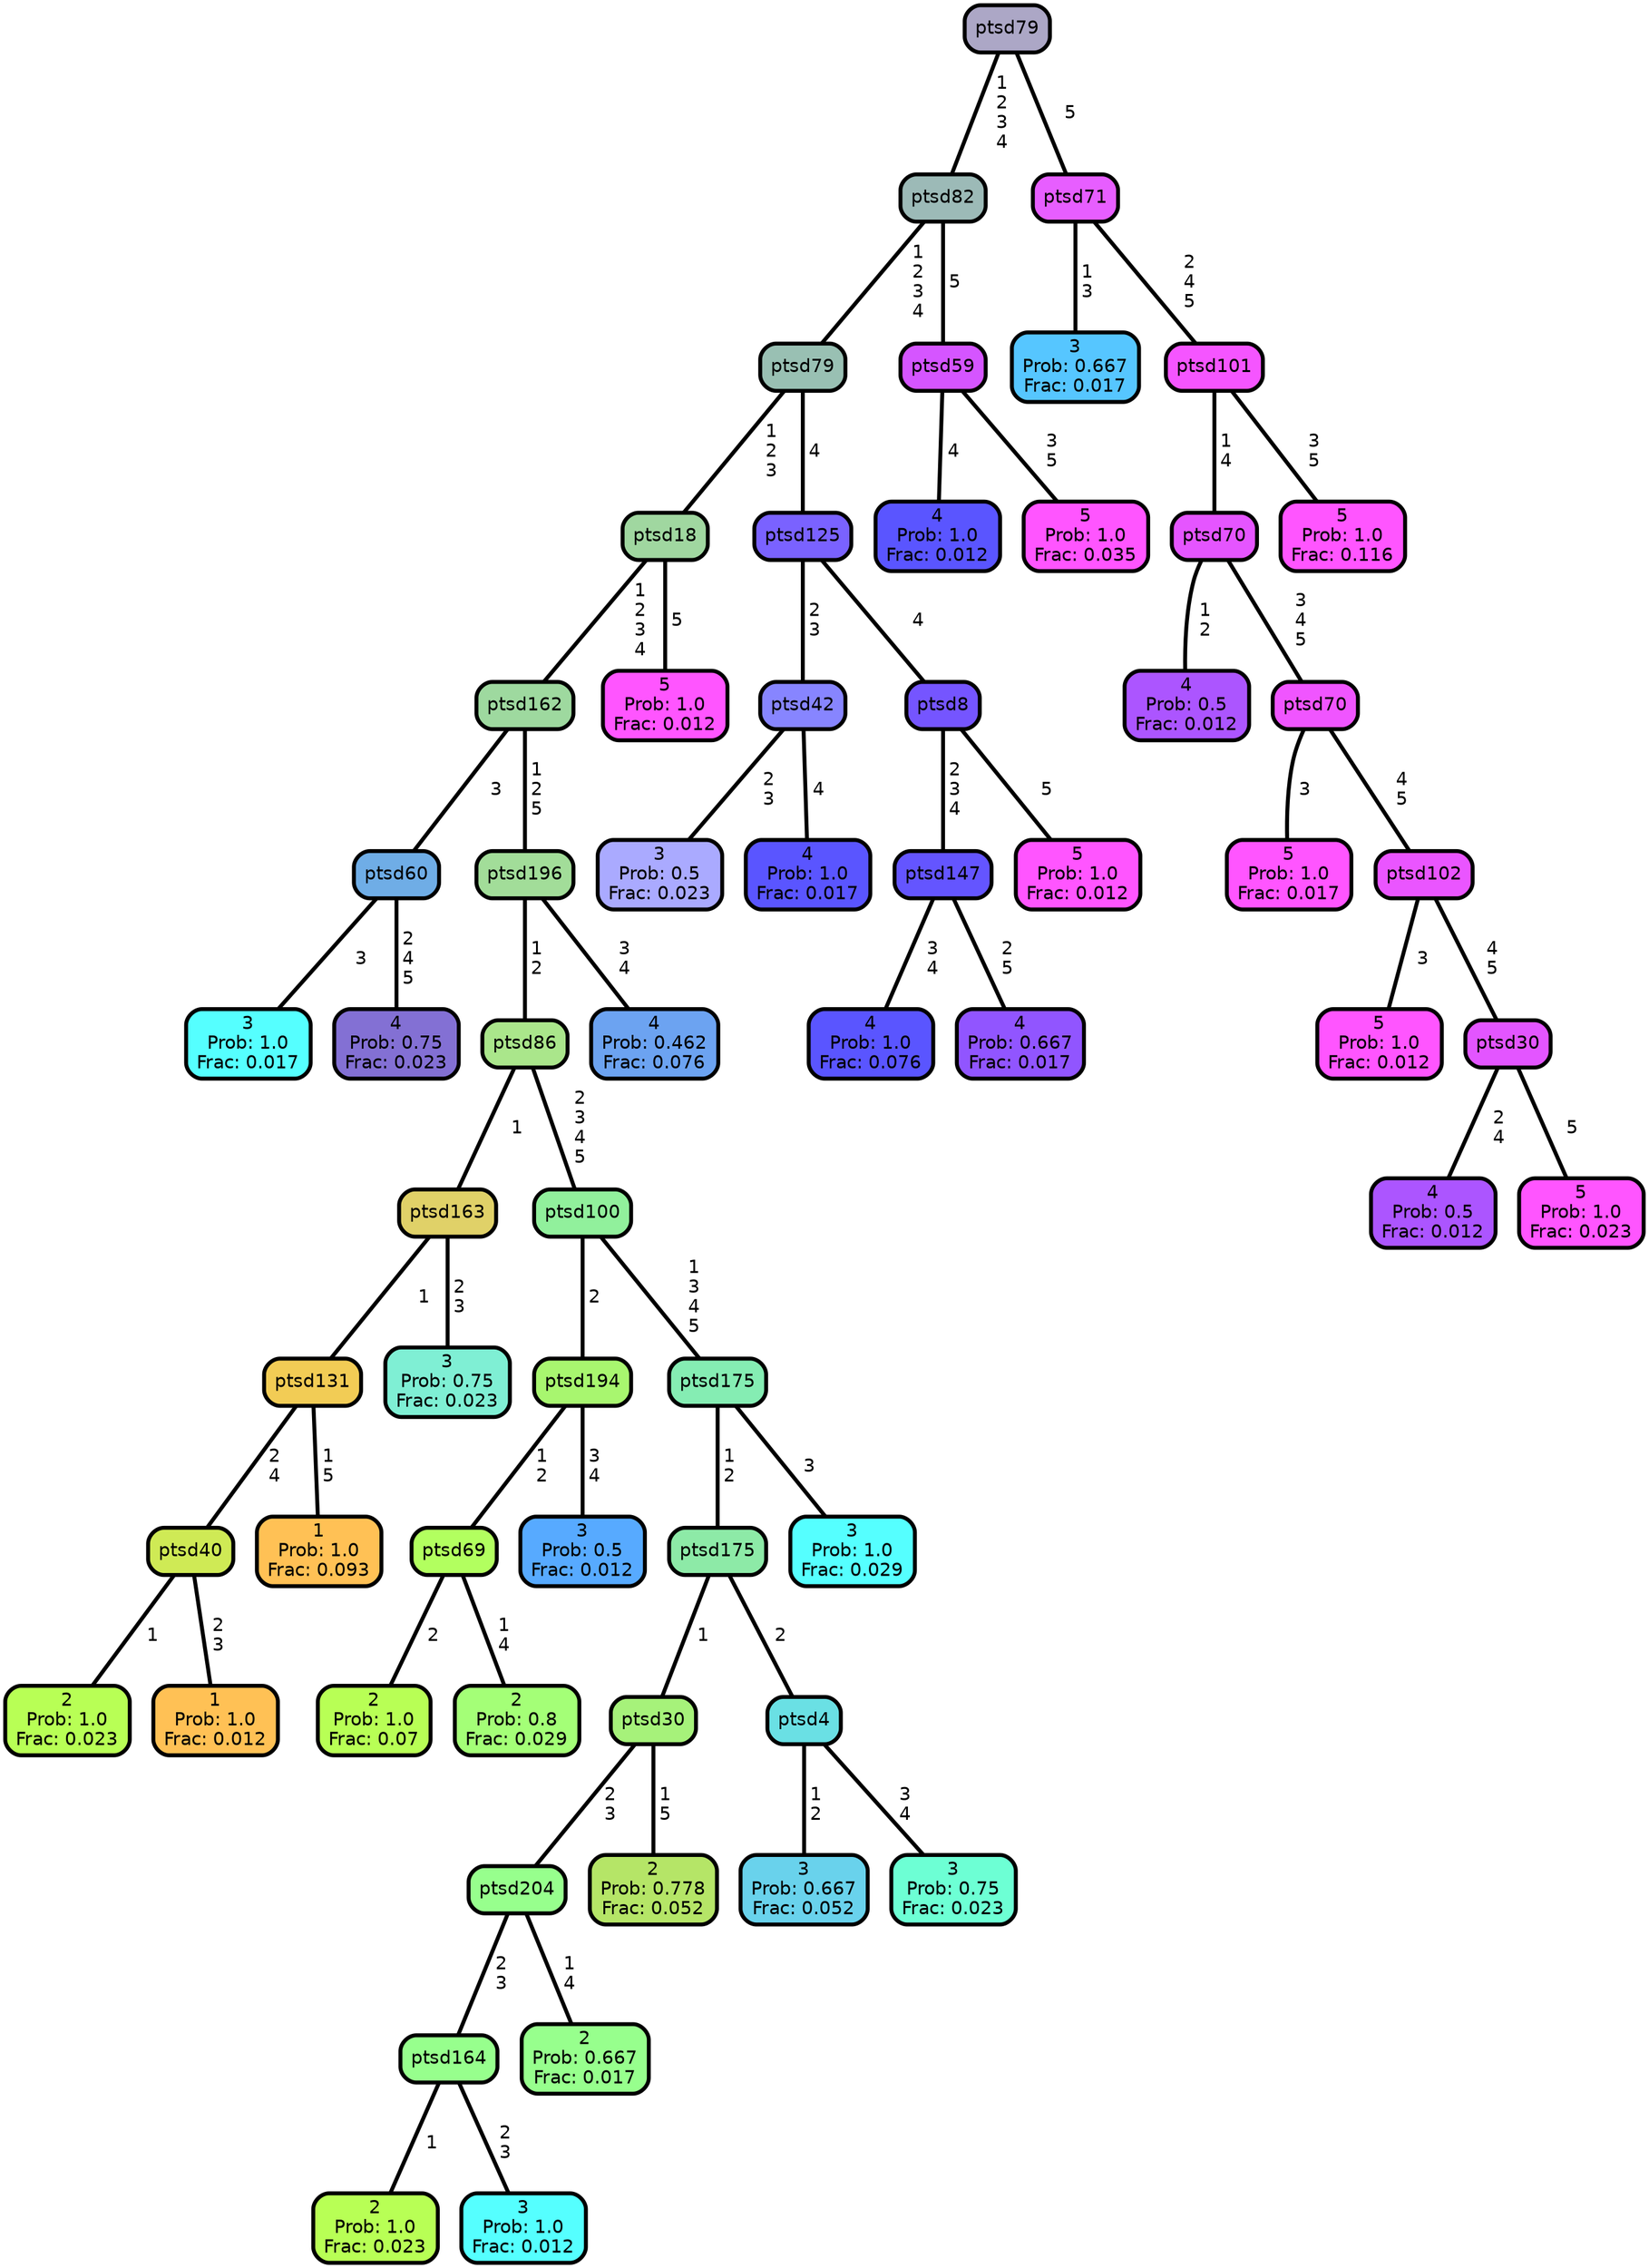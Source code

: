 graph Tree {
node [shape=box, style="filled, rounded",color="black",penwidth="3",fontcolor="black",                 fontname=helvetica] ;
graph [ranksep="0 equally", splines=straight,                 bgcolor=transparent, dpi=200] ;
edge [fontname=helvetica, color=black] ;
0 [label="3
Prob: 1.0
Frac: 0.017", fillcolor="#55ffff"] ;
1 [label="ptsd60", fillcolor="#6fade6"] ;
2 [label="4
Prob: 0.75
Frac: 0.023", fillcolor="#8370d4"] ;
3 [label="ptsd162", fillcolor="#9ed99f"] ;
4 [label="2
Prob: 1.0
Frac: 0.023", fillcolor="#b8ff55"] ;
5 [label="ptsd40", fillcolor="#cfea55"] ;
6 [label="1
Prob: 1.0
Frac: 0.012", fillcolor="#ffc155"] ;
7 [label="ptsd131", fillcolor="#f2cc55"] ;
8 [label="1
Prob: 1.0
Frac: 0.093", fillcolor="#ffc155"] ;
9 [label="ptsd163", fillcolor="#e0d168"] ;
10 [label="3
Prob: 0.75
Frac: 0.023", fillcolor="#7fefd4"] ;
11 [label="ptsd86", fillcolor="#aae68b"] ;
12 [label="2
Prob: 1.0
Frac: 0.07", fillcolor="#b8ff55"] ;
13 [label="ptsd69", fillcolor="#b2ff5f"] ;
14 [label="2
Prob: 0.8
Frac: 0.029", fillcolor="#a4ff77"] ;
15 [label="ptsd194", fillcolor="#a8f66f"] ;
16 [label="3
Prob: 0.5
Frac: 0.012", fillcolor="#57aaff"] ;
17 [label="ptsd100", fillcolor="#91f09c"] ;
18 [label="2
Prob: 1.0
Frac: 0.023", fillcolor="#b8ff55"] ;
19 [label="ptsd164", fillcolor="#97ff8d"] ;
20 [label="3
Prob: 1.0
Frac: 0.012", fillcolor="#55ffff"] ;
21 [label="ptsd204", fillcolor="#97ff8d"] ;
22 [label="2
Prob: 0.667
Frac: 0.017", fillcolor="#97ff8d"] ;
23 [label="ptsd30", fillcolor="#a6f27a"] ;
24 [label="2
Prob: 0.778
Frac: 0.052", fillcolor="#b5e567"] ;
25 [label="ptsd175", fillcolor="#8deaa7"] ;
26 [label="3
Prob: 0.667
Frac: 0.052", fillcolor="#69d2ec"] ;
27 [label="ptsd4", fillcolor="#6ae0e4"] ;
28 [label="3
Prob: 0.75
Frac: 0.023", fillcolor="#6dffd4"] ;
29 [label="ptsd175", fillcolor="#85edb3"] ;
30 [label="3
Prob: 1.0
Frac: 0.029", fillcolor="#55ffff"] ;
31 [label="ptsd196", fillcolor="#a2dd99"] ;
32 [label="4
Prob: 0.462
Frac: 0.076", fillcolor="#6ca3f1"] ;
33 [label="ptsd18", fillcolor="#a0d7a0"] ;
34 [label="5
Prob: 1.0
Frac: 0.012", fillcolor="#ff55ff"] ;
35 [label="ptsd79", fillcolor="#99c0b3"] ;
36 [label="3
Prob: 0.5
Frac: 0.023", fillcolor="#aaaaff"] ;
37 [label="ptsd42", fillcolor="#8785ff"] ;
38 [label="4
Prob: 1.0
Frac: 0.017", fillcolor="#5a55ff"] ;
39 [label="ptsd125", fillcolor="#7a62ff"] ;
40 [label="4
Prob: 1.0
Frac: 0.076", fillcolor="#5a55ff"] ;
41 [label="ptsd147", fillcolor="#6455ff"] ;
42 [label="4
Prob: 0.667
Frac: 0.017", fillcolor="#9155ff"] ;
43 [label="ptsd8", fillcolor="#7555ff"] ;
44 [label="5
Prob: 1.0
Frac: 0.012", fillcolor="#ff55ff"] ;
45 [label="ptsd82", fillcolor="#9cbab7"] ;
46 [label="4
Prob: 1.0
Frac: 0.012", fillcolor="#5a55ff"] ;
47 [label="ptsd59", fillcolor="#d555ff"] ;
48 [label="5
Prob: 1.0
Frac: 0.035", fillcolor="#ff55ff"] ;
49 [label="ptsd79", fillcolor="#aca7c6"] ;
50 [label="3
Prob: 0.667
Frac: 0.017", fillcolor="#56c6ff"] ;
51 [label="ptsd71", fillcolor="#e75eff"] ;
52 [label="4
Prob: 0.5
Frac: 0.012", fillcolor="#ac55ff"] ;
53 [label="ptsd70", fillcolor="#e555ff"] ;
54 [label="5
Prob: 1.0
Frac: 0.017", fillcolor="#ff55ff"] ;
55 [label="ptsd70", fillcolor="#f055ff"] ;
56 [label="5
Prob: 1.0
Frac: 0.012", fillcolor="#ff55ff"] ;
57 [label="ptsd102", fillcolor="#ea55ff"] ;
58 [label="4
Prob: 0.5
Frac: 0.012", fillcolor="#ac55ff"] ;
59 [label="ptsd30", fillcolor="#e355ff"] ;
60 [label="5
Prob: 1.0
Frac: 0.023", fillcolor="#ff55ff"] ;
61 [label="ptsd101", fillcolor="#f555ff"] ;
62 [label="5
Prob: 1.0
Frac: 0.116", fillcolor="#ff55ff"] ;
1 -- 0 [label=" 3",penwidth=3] ;
1 -- 2 [label=" 2\n 4\n 5",penwidth=3] ;
3 -- 1 [label=" 3",penwidth=3] ;
3 -- 31 [label=" 1\n 2\n 5",penwidth=3] ;
5 -- 4 [label=" 1",penwidth=3] ;
5 -- 6 [label=" 2\n 3",penwidth=3] ;
7 -- 5 [label=" 2\n 4",penwidth=3] ;
7 -- 8 [label=" 1\n 5",penwidth=3] ;
9 -- 7 [label=" 1",penwidth=3] ;
9 -- 10 [label=" 2\n 3",penwidth=3] ;
11 -- 9 [label=" 1",penwidth=3] ;
11 -- 17 [label=" 2\n 3\n 4\n 5",penwidth=3] ;
13 -- 12 [label=" 2",penwidth=3] ;
13 -- 14 [label=" 1\n 4",penwidth=3] ;
15 -- 13 [label=" 1\n 2",penwidth=3] ;
15 -- 16 [label=" 3\n 4",penwidth=3] ;
17 -- 15 [label=" 2",penwidth=3] ;
17 -- 29 [label=" 1\n 3\n 4\n 5",penwidth=3] ;
19 -- 18 [label=" 1",penwidth=3] ;
19 -- 20 [label=" 2\n 3",penwidth=3] ;
21 -- 19 [label=" 2\n 3",penwidth=3] ;
21 -- 22 [label=" 1\n 4",penwidth=3] ;
23 -- 21 [label=" 2\n 3",penwidth=3] ;
23 -- 24 [label=" 1\n 5",penwidth=3] ;
25 -- 23 [label=" 1",penwidth=3] ;
25 -- 27 [label=" 2",penwidth=3] ;
27 -- 26 [label=" 1\n 2",penwidth=3] ;
27 -- 28 [label=" 3\n 4",penwidth=3] ;
29 -- 25 [label=" 1\n 2",penwidth=3] ;
29 -- 30 [label=" 3",penwidth=3] ;
31 -- 11 [label=" 1\n 2",penwidth=3] ;
31 -- 32 [label=" 3\n 4",penwidth=3] ;
33 -- 3 [label=" 1\n 2\n 3\n 4",penwidth=3] ;
33 -- 34 [label=" 5",penwidth=3] ;
35 -- 33 [label=" 1\n 2\n 3",penwidth=3] ;
35 -- 39 [label=" 4",penwidth=3] ;
37 -- 36 [label=" 2\n 3",penwidth=3] ;
37 -- 38 [label=" 4",penwidth=3] ;
39 -- 37 [label=" 2\n 3",penwidth=3] ;
39 -- 43 [label=" 4",penwidth=3] ;
41 -- 40 [label=" 3\n 4",penwidth=3] ;
41 -- 42 [label=" 2\n 5",penwidth=3] ;
43 -- 41 [label=" 2\n 3\n 4",penwidth=3] ;
43 -- 44 [label=" 5",penwidth=3] ;
45 -- 35 [label=" 1\n 2\n 3\n 4",penwidth=3] ;
45 -- 47 [label=" 5",penwidth=3] ;
47 -- 46 [label=" 4",penwidth=3] ;
47 -- 48 [label=" 3\n 5",penwidth=3] ;
49 -- 45 [label=" 1\n 2\n 3\n 4",penwidth=3] ;
49 -- 51 [label=" 5",penwidth=3] ;
51 -- 50 [label=" 1\n 3",penwidth=3] ;
51 -- 61 [label=" 2\n 4\n 5",penwidth=3] ;
53 -- 52 [label=" 1\n 2",penwidth=3] ;
53 -- 55 [label=" 3\n 4\n 5",penwidth=3] ;
55 -- 54 [label=" 3",penwidth=3] ;
55 -- 57 [label=" 4\n 5",penwidth=3] ;
57 -- 56 [label=" 3",penwidth=3] ;
57 -- 59 [label=" 4\n 5",penwidth=3] ;
59 -- 58 [label=" 2\n 4",penwidth=3] ;
59 -- 60 [label=" 5",penwidth=3] ;
61 -- 53 [label=" 1\n 4",penwidth=3] ;
61 -- 62 [label=" 3\n 5",penwidth=3] ;
{rank = same;}}